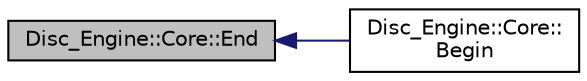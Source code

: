 digraph "Disc_Engine::Core::End"
{
  edge [fontname="Helvetica",fontsize="10",labelfontname="Helvetica",labelfontsize="10"];
  node [fontname="Helvetica",fontsize="10",shape=record];
  rankdir="LR";
  Node11 [label="Disc_Engine::Core::End",height=0.2,width=0.4,color="black", fillcolor="grey75", style="filled", fontcolor="black"];
  Node11 -> Node12 [dir="back",color="midnightblue",fontsize="10",style="solid"];
  Node12 [label="Disc_Engine::Core::\lBegin",height=0.2,width=0.4,color="black", fillcolor="white", style="filled",URL="$class_disc___engine_1_1_core.html#a80e509698ac326255a17b7fff33f2f92",tooltip="Function containing the main loop of the core. \"Begins\" the engine. "];
}
